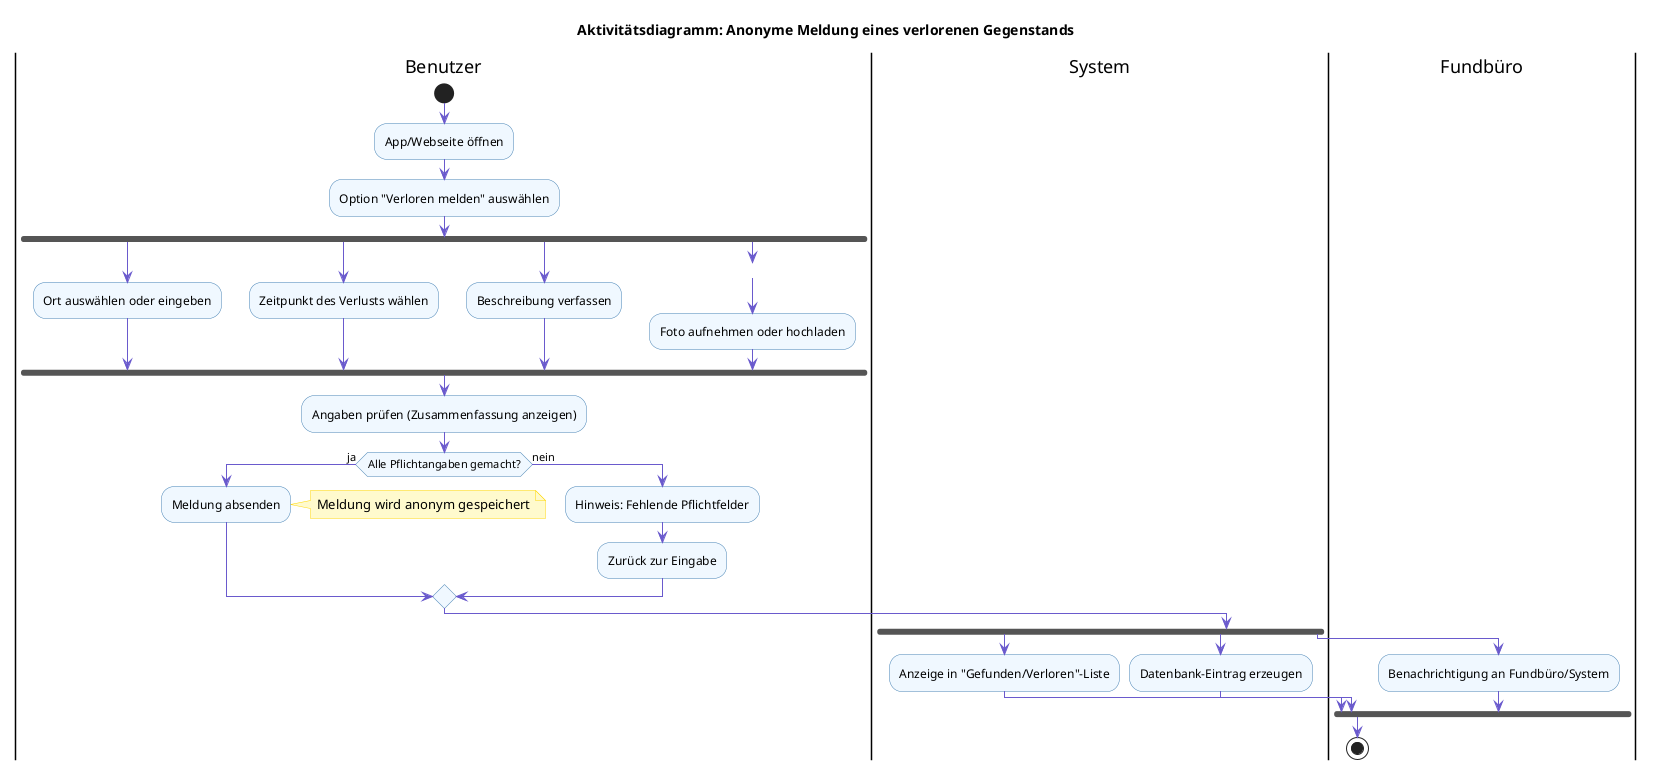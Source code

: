 @startuml
title Aktivitätsdiagramm: Anonyme Meldung eines verlorenen Gegenstands
skinparam activity {
  BackgroundColor #F0F8FF
  BorderColor #4682B4
  ArrowColor #6A5ACD
}
skinparam note {
  BackgroundColor #FFFACD
  BorderColor #FFD700
}

|Benutzer|
start
:App/Webseite öffnen;
:Option "Verloren melden" auswählen;

fork
  :Ort auswählen oder eingeben;
fork again
  :Zeitpunkt des Verlusts wählen;
fork again
  :Beschreibung verfassen;
fork again
  note right: Optional
  :Foto aufnehmen oder hochladen;
end fork

:Angaben prüfen (Zusammenfassung anzeigen);

if (Alle Pflichtangaben gemacht?) then (ja)
  :Meldung absenden;
  note right: Meldung wird anonym gespeichert
else (nein)
  :Hinweis: Fehlende Pflichtfelder;
  :Zurück zur Eingabe;
endif

|System|
fork
  :Anzeige in "Gefunden/Verloren"-Liste;
fork again
  :Datenbank-Eintrag erzeugen;
fork again
  |Fundbüro|
  :Benachrichtigung an Fundbüro/System;
end fork

stop
@enduml


